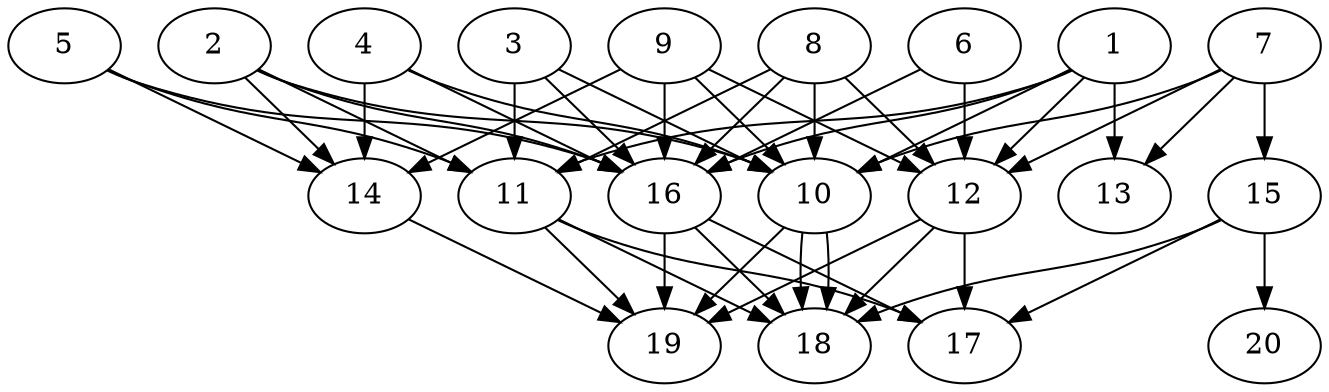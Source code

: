 // DAG automatically generated by daggen at Thu Oct  3 13:58:42 2019
// ./daggen --dot -n 20 --ccr 0.4 --fat 0.7 --regular 0.5 --density 0.9 --mindata 5242880 --maxdata 52428800 
digraph G {
  1 [size="27412480", alpha="0.17", expect_size="10964992"] 
  1 -> 10 [size ="10964992"]
  1 -> 11 [size ="10964992"]
  1 -> 12 [size ="10964992"]
  1 -> 13 [size ="10964992"]
  1 -> 16 [size ="10964992"]
  2 [size="19171840", alpha="0.10", expect_size="7668736"] 
  2 -> 10 [size ="7668736"]
  2 -> 11 [size ="7668736"]
  2 -> 14 [size ="7668736"]
  2 -> 16 [size ="7668736"]
  3 [size="44462080", alpha="0.16", expect_size="17784832"] 
  3 -> 10 [size ="17784832"]
  3 -> 11 [size ="17784832"]
  3 -> 16 [size ="17784832"]
  4 [size="69212160", alpha="0.07", expect_size="27684864"] 
  4 -> 10 [size ="27684864"]
  4 -> 14 [size ="27684864"]
  4 -> 16 [size ="27684864"]
  5 [size="124218880", alpha="0.16", expect_size="49687552"] 
  5 -> 11 [size ="49687552"]
  5 -> 14 [size ="49687552"]
  5 -> 16 [size ="49687552"]
  6 [size="117608960", alpha="0.18", expect_size="47043584"] 
  6 -> 12 [size ="47043584"]
  6 -> 16 [size ="47043584"]
  7 [size="32304640", alpha="0.05", expect_size="12921856"] 
  7 -> 10 [size ="12921856"]
  7 -> 12 [size ="12921856"]
  7 -> 13 [size ="12921856"]
  7 -> 15 [size ="12921856"]
  8 [size="61795840", alpha="0.07", expect_size="24718336"] 
  8 -> 10 [size ="24718336"]
  8 -> 11 [size ="24718336"]
  8 -> 12 [size ="24718336"]
  8 -> 16 [size ="24718336"]
  9 [size="95516160", alpha="0.01", expect_size="38206464"] 
  9 -> 10 [size ="38206464"]
  9 -> 12 [size ="38206464"]
  9 -> 14 [size ="38206464"]
  9 -> 16 [size ="38206464"]
  10 [size="47477760", alpha="0.08", expect_size="18991104"] 
  10 -> 18 [size ="18991104"]
  10 -> 18 [size ="18991104"]
  10 -> 19 [size ="18991104"]
  11 [size="117235200", alpha="0.16", expect_size="46894080"] 
  11 -> 17 [size ="46894080"]
  11 -> 18 [size ="46894080"]
  11 -> 19 [size ="46894080"]
  12 [size="96770560", alpha="0.05", expect_size="38708224"] 
  12 -> 17 [size ="38708224"]
  12 -> 18 [size ="38708224"]
  12 -> 19 [size ="38708224"]
  13 [size="37255680", alpha="0.13", expect_size="14902272"] 
  14 [size="128768000", alpha="0.00", expect_size="51507200"] 
  14 -> 19 [size ="51507200"]
  15 [size="51051520", alpha="0.09", expect_size="20420608"] 
  15 -> 17 [size ="20420608"]
  15 -> 18 [size ="20420608"]
  15 -> 20 [size ="20420608"]
  16 [size="30333440", alpha="0.15", expect_size="12133376"] 
  16 -> 17 [size ="12133376"]
  16 -> 18 [size ="12133376"]
  16 -> 19 [size ="12133376"]
  17 [size="15628800", alpha="0.11", expect_size="6251520"] 
  18 [size="43514880", alpha="0.05", expect_size="17405952"] 
  19 [size="83773440", alpha="0.03", expect_size="33509376"] 
  20 [size="87680000", alpha="0.15", expect_size="35072000"] 
}
